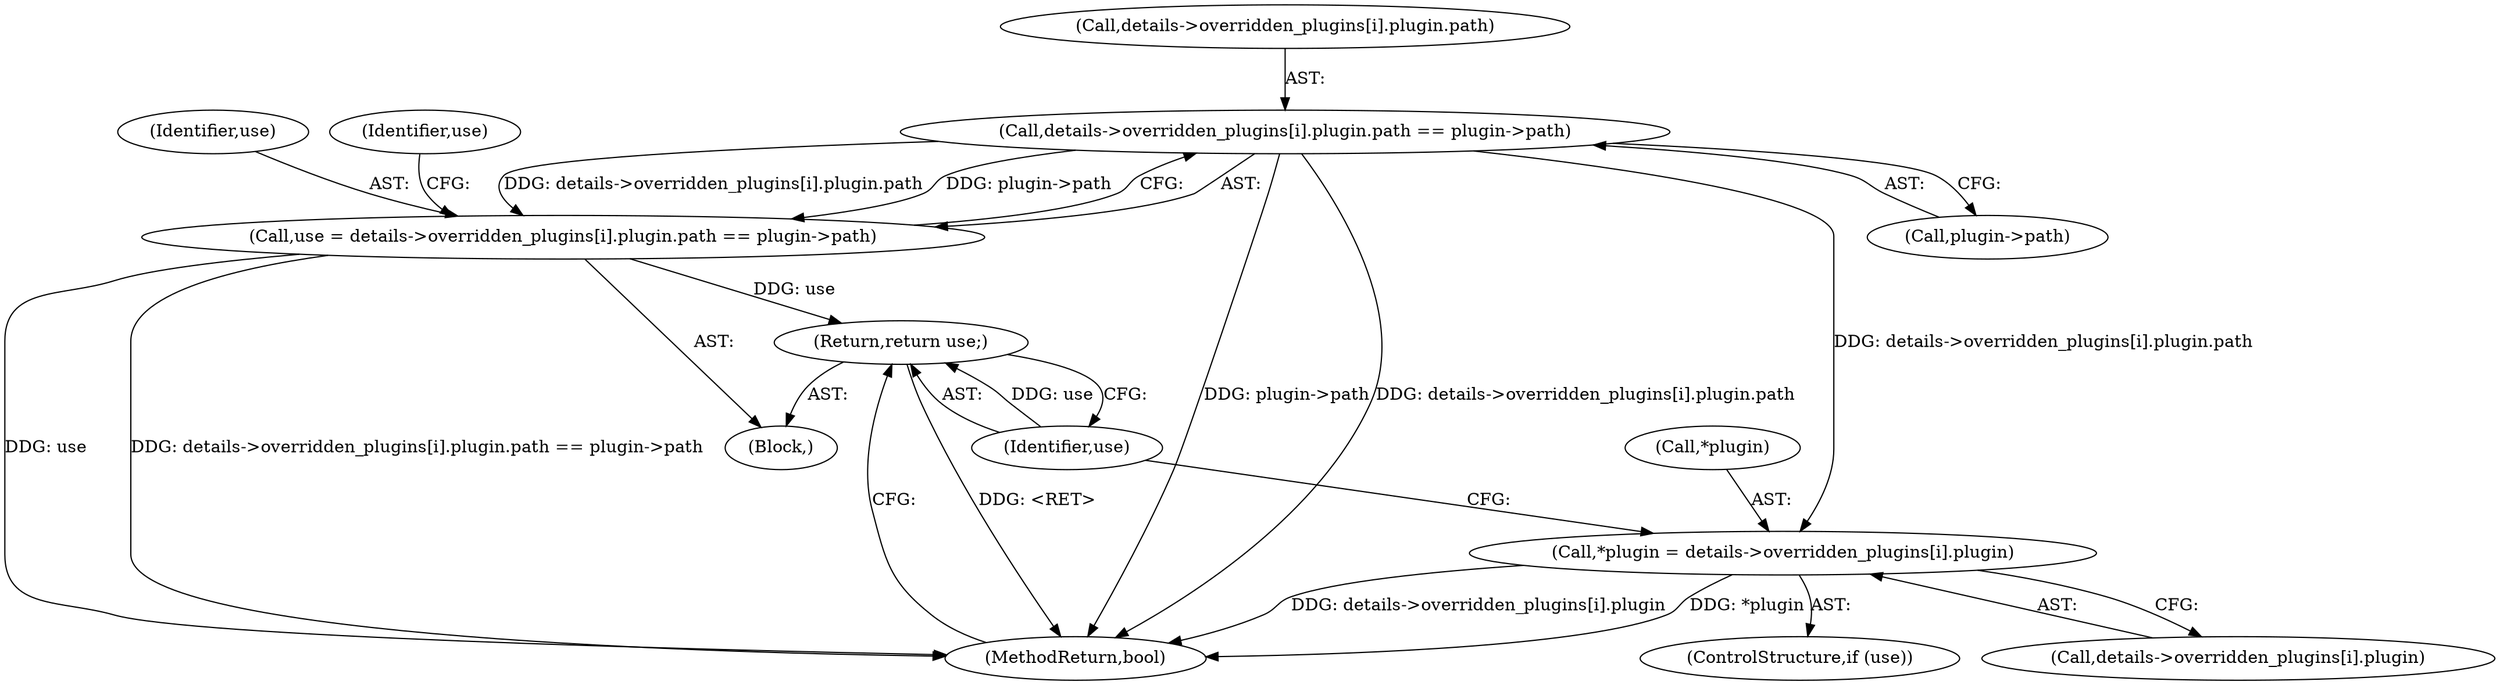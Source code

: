 digraph "0_Chrome_ac8bd041b81e46e4e4fcd5021aaa5499703952e6@array" {
"1000154" [label="(Call,details->overridden_plugins[i].plugin.path == plugin->path)"];
"1000152" [label="(Call,use = details->overridden_plugins[i].plugin.path == plugin->path)"];
"1000179" [label="(Return,return use;)"];
"1000169" [label="(Call,*plugin = details->overridden_plugins[i].plugin)"];
"1000152" [label="(Call,use = details->overridden_plugins[i].plugin.path == plugin->path)"];
"1000253" [label="(MethodReturn,bool)"];
"1000169" [label="(Call,*plugin = details->overridden_plugins[i].plugin)"];
"1000155" [label="(Call,details->overridden_plugins[i].plugin.path)"];
"1000154" [label="(Call,details->overridden_plugins[i].plugin.path == plugin->path)"];
"1000153" [label="(Identifier,use)"];
"1000168" [label="(Identifier,use)"];
"1000164" [label="(Call,plugin->path)"];
"1000170" [label="(Call,*plugin)"];
"1000180" [label="(Identifier,use)"];
"1000172" [label="(Call,details->overridden_plugins[i].plugin)"];
"1000167" [label="(ControlStructure,if (use))"];
"1000179" [label="(Return,return use;)"];
"1000150" [label="(Block,)"];
"1000154" -> "1000152"  [label="AST: "];
"1000154" -> "1000164"  [label="CFG: "];
"1000155" -> "1000154"  [label="AST: "];
"1000164" -> "1000154"  [label="AST: "];
"1000152" -> "1000154"  [label="CFG: "];
"1000154" -> "1000253"  [label="DDG: plugin->path"];
"1000154" -> "1000253"  [label="DDG: details->overridden_plugins[i].plugin.path"];
"1000154" -> "1000152"  [label="DDG: details->overridden_plugins[i].plugin.path"];
"1000154" -> "1000152"  [label="DDG: plugin->path"];
"1000154" -> "1000169"  [label="DDG: details->overridden_plugins[i].plugin.path"];
"1000152" -> "1000150"  [label="AST: "];
"1000153" -> "1000152"  [label="AST: "];
"1000168" -> "1000152"  [label="CFG: "];
"1000152" -> "1000253"  [label="DDG: use"];
"1000152" -> "1000253"  [label="DDG: details->overridden_plugins[i].plugin.path == plugin->path"];
"1000152" -> "1000179"  [label="DDG: use"];
"1000179" -> "1000150"  [label="AST: "];
"1000179" -> "1000180"  [label="CFG: "];
"1000180" -> "1000179"  [label="AST: "];
"1000253" -> "1000179"  [label="CFG: "];
"1000179" -> "1000253"  [label="DDG: <RET>"];
"1000180" -> "1000179"  [label="DDG: use"];
"1000169" -> "1000167"  [label="AST: "];
"1000169" -> "1000172"  [label="CFG: "];
"1000170" -> "1000169"  [label="AST: "];
"1000172" -> "1000169"  [label="AST: "];
"1000180" -> "1000169"  [label="CFG: "];
"1000169" -> "1000253"  [label="DDG: details->overridden_plugins[i].plugin"];
"1000169" -> "1000253"  [label="DDG: *plugin"];
}
